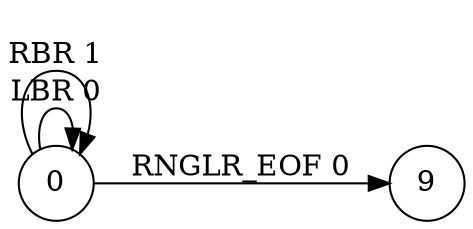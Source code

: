 digraph g
{
rankdir=LR
node [shape=circle]
0 -> 0 [label="LBR 0"]
0 -> 0 [label="RBR 1"]
0 -> 9 [label="RNGLR_EOF 0"]
}